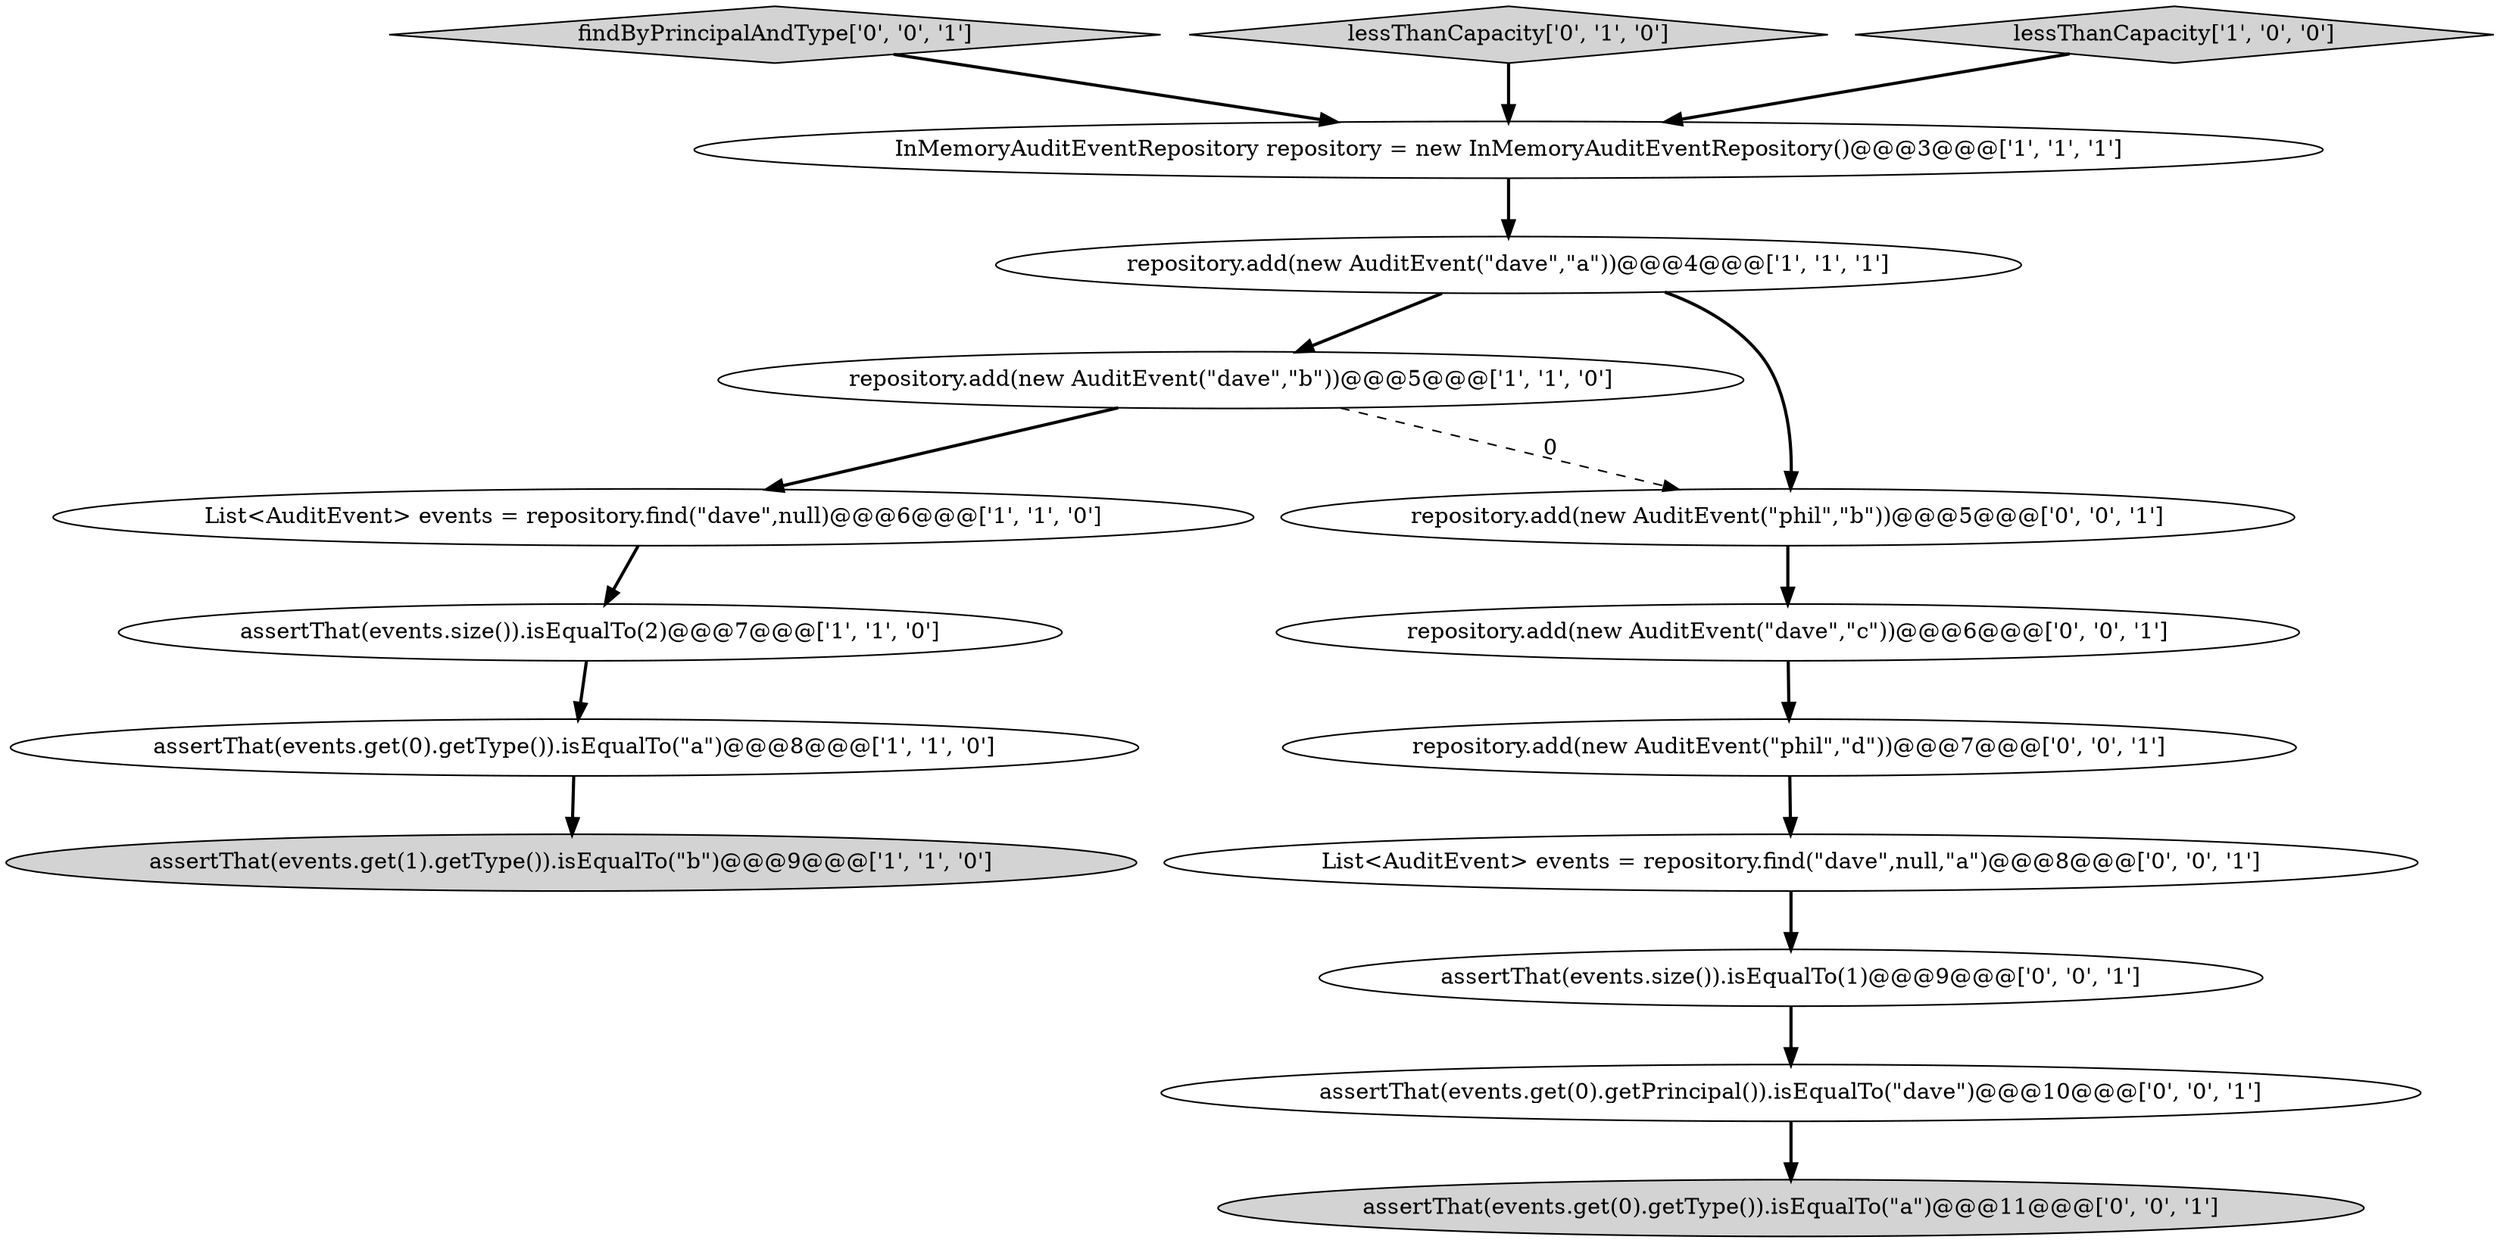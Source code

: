 digraph {
4 [style = filled, label = "repository.add(new AuditEvent(\"dave\",\"a\"))@@@4@@@['1', '1', '1']", fillcolor = white, shape = ellipse image = "AAA0AAABBB1BBB"];
0 [style = filled, label = "repository.add(new AuditEvent(\"dave\",\"b\"))@@@5@@@['1', '1', '0']", fillcolor = white, shape = ellipse image = "AAA0AAABBB1BBB"];
5 [style = filled, label = "InMemoryAuditEventRepository repository = new InMemoryAuditEventRepository()@@@3@@@['1', '1', '1']", fillcolor = white, shape = ellipse image = "AAA0AAABBB1BBB"];
11 [style = filled, label = "repository.add(new AuditEvent(\"phil\",\"d\"))@@@7@@@['0', '0', '1']", fillcolor = white, shape = ellipse image = "AAA0AAABBB3BBB"];
2 [style = filled, label = "assertThat(events.get(0).getType()).isEqualTo(\"a\")@@@8@@@['1', '1', '0']", fillcolor = white, shape = ellipse image = "AAA0AAABBB1BBB"];
14 [style = filled, label = "assertThat(events.get(0).getType()).isEqualTo(\"a\")@@@11@@@['0', '0', '1']", fillcolor = lightgray, shape = ellipse image = "AAA0AAABBB3BBB"];
9 [style = filled, label = "findByPrincipalAndType['0', '0', '1']", fillcolor = lightgray, shape = diamond image = "AAA0AAABBB3BBB"];
10 [style = filled, label = "repository.add(new AuditEvent(\"phil\",\"b\"))@@@5@@@['0', '0', '1']", fillcolor = white, shape = ellipse image = "AAA0AAABBB3BBB"];
8 [style = filled, label = "lessThanCapacity['0', '1', '0']", fillcolor = lightgray, shape = diamond image = "AAA0AAABBB2BBB"];
3 [style = filled, label = "List<AuditEvent> events = repository.find(\"dave\",null)@@@6@@@['1', '1', '0']", fillcolor = white, shape = ellipse image = "AAA0AAABBB1BBB"];
7 [style = filled, label = "assertThat(events.size()).isEqualTo(2)@@@7@@@['1', '1', '0']", fillcolor = white, shape = ellipse image = "AAA0AAABBB1BBB"];
1 [style = filled, label = "assertThat(events.get(1).getType()).isEqualTo(\"b\")@@@9@@@['1', '1', '0']", fillcolor = lightgray, shape = ellipse image = "AAA0AAABBB1BBB"];
15 [style = filled, label = "repository.add(new AuditEvent(\"dave\",\"c\"))@@@6@@@['0', '0', '1']", fillcolor = white, shape = ellipse image = "AAA0AAABBB3BBB"];
6 [style = filled, label = "lessThanCapacity['1', '0', '0']", fillcolor = lightgray, shape = diamond image = "AAA0AAABBB1BBB"];
16 [style = filled, label = "List<AuditEvent> events = repository.find(\"dave\",null,\"a\")@@@8@@@['0', '0', '1']", fillcolor = white, shape = ellipse image = "AAA0AAABBB3BBB"];
13 [style = filled, label = "assertThat(events.get(0).getPrincipal()).isEqualTo(\"dave\")@@@10@@@['0', '0', '1']", fillcolor = white, shape = ellipse image = "AAA0AAABBB3BBB"];
12 [style = filled, label = "assertThat(events.size()).isEqualTo(1)@@@9@@@['0', '0', '1']", fillcolor = white, shape = ellipse image = "AAA0AAABBB3BBB"];
9->5 [style = bold, label=""];
0->3 [style = bold, label=""];
4->10 [style = bold, label=""];
11->16 [style = bold, label=""];
12->13 [style = bold, label=""];
6->5 [style = bold, label=""];
10->15 [style = bold, label=""];
15->11 [style = bold, label=""];
8->5 [style = bold, label=""];
3->7 [style = bold, label=""];
7->2 [style = bold, label=""];
16->12 [style = bold, label=""];
2->1 [style = bold, label=""];
13->14 [style = bold, label=""];
0->10 [style = dashed, label="0"];
5->4 [style = bold, label=""];
4->0 [style = bold, label=""];
}
